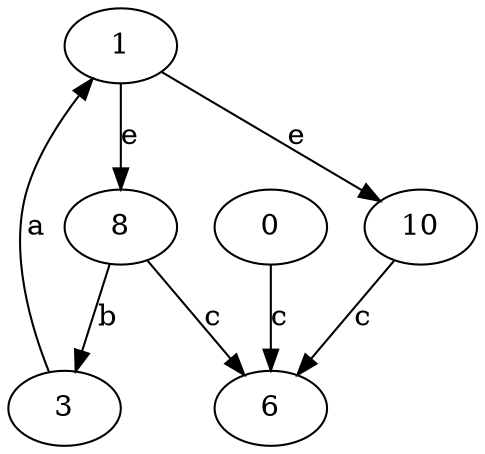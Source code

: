 strict digraph  {
1;
0;
3;
6;
8;
10;
1 -> 8  [label=e];
1 -> 10  [label=e];
0 -> 6  [label=c];
3 -> 1  [label=a];
8 -> 3  [label=b];
8 -> 6  [label=c];
10 -> 6  [label=c];
}
